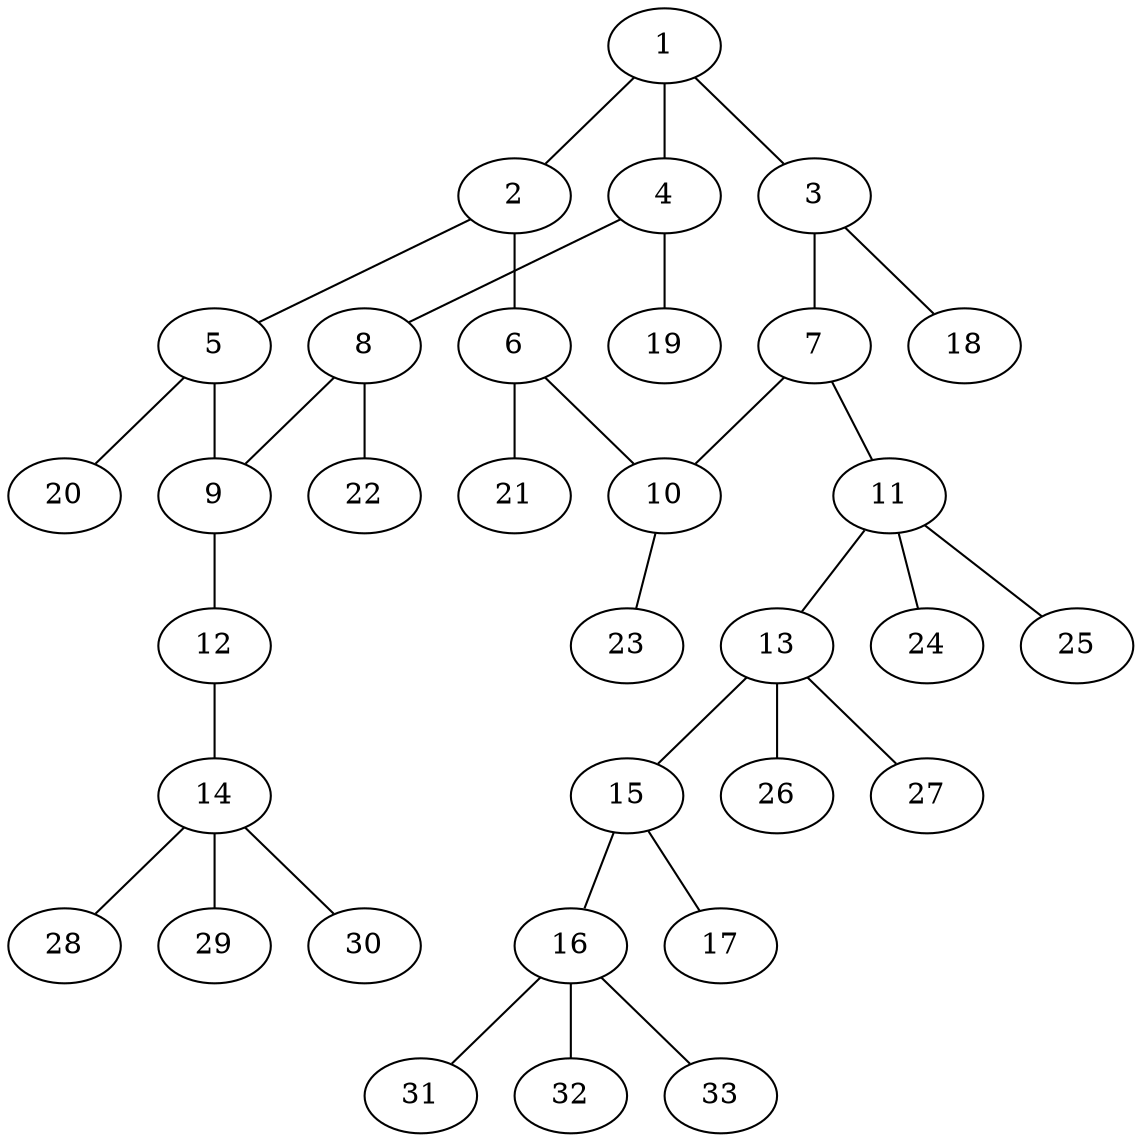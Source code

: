 graph molecule_777 {
	1	 [chem=C];
	2	 [chem=C];
	1 -- 2	 [valence=1];
	3	 [chem=C];
	1 -- 3	 [valence=2];
	4	 [chem=C];
	1 -- 4	 [valence=1];
	5	 [chem=C];
	2 -- 5	 [valence=1];
	6	 [chem=C];
	2 -- 6	 [valence=2];
	7	 [chem=C];
	3 -- 7	 [valence=1];
	18	 [chem=H];
	3 -- 18	 [valence=1];
	8	 [chem=C];
	4 -- 8	 [valence=2];
	19	 [chem=H];
	4 -- 19	 [valence=1];
	9	 [chem=C];
	5 -- 9	 [valence=2];
	20	 [chem=H];
	5 -- 20	 [valence=1];
	10	 [chem=C];
	6 -- 10	 [valence=1];
	21	 [chem=H];
	6 -- 21	 [valence=1];
	7 -- 10	 [valence=2];
	11	 [chem=C];
	7 -- 11	 [valence=1];
	8 -- 9	 [valence=1];
	22	 [chem=H];
	8 -- 22	 [valence=1];
	12	 [chem=O];
	9 -- 12	 [valence=1];
	23	 [chem=H];
	10 -- 23	 [valence=1];
	13	 [chem=C];
	11 -- 13	 [valence=1];
	24	 [chem=H];
	11 -- 24	 [valence=1];
	25	 [chem=H];
	11 -- 25	 [valence=1];
	14	 [chem=C];
	12 -- 14	 [valence=1];
	15	 [chem=C];
	13 -- 15	 [valence=1];
	26	 [chem=H];
	13 -- 26	 [valence=1];
	27	 [chem=H];
	13 -- 27	 [valence=1];
	28	 [chem=H];
	14 -- 28	 [valence=1];
	29	 [chem=H];
	14 -- 29	 [valence=1];
	30	 [chem=H];
	14 -- 30	 [valence=1];
	16	 [chem=C];
	15 -- 16	 [valence=1];
	17	 [chem=O];
	15 -- 17	 [valence=2];
	31	 [chem=H];
	16 -- 31	 [valence=1];
	32	 [chem=H];
	16 -- 32	 [valence=1];
	33	 [chem=H];
	16 -- 33	 [valence=1];
}
